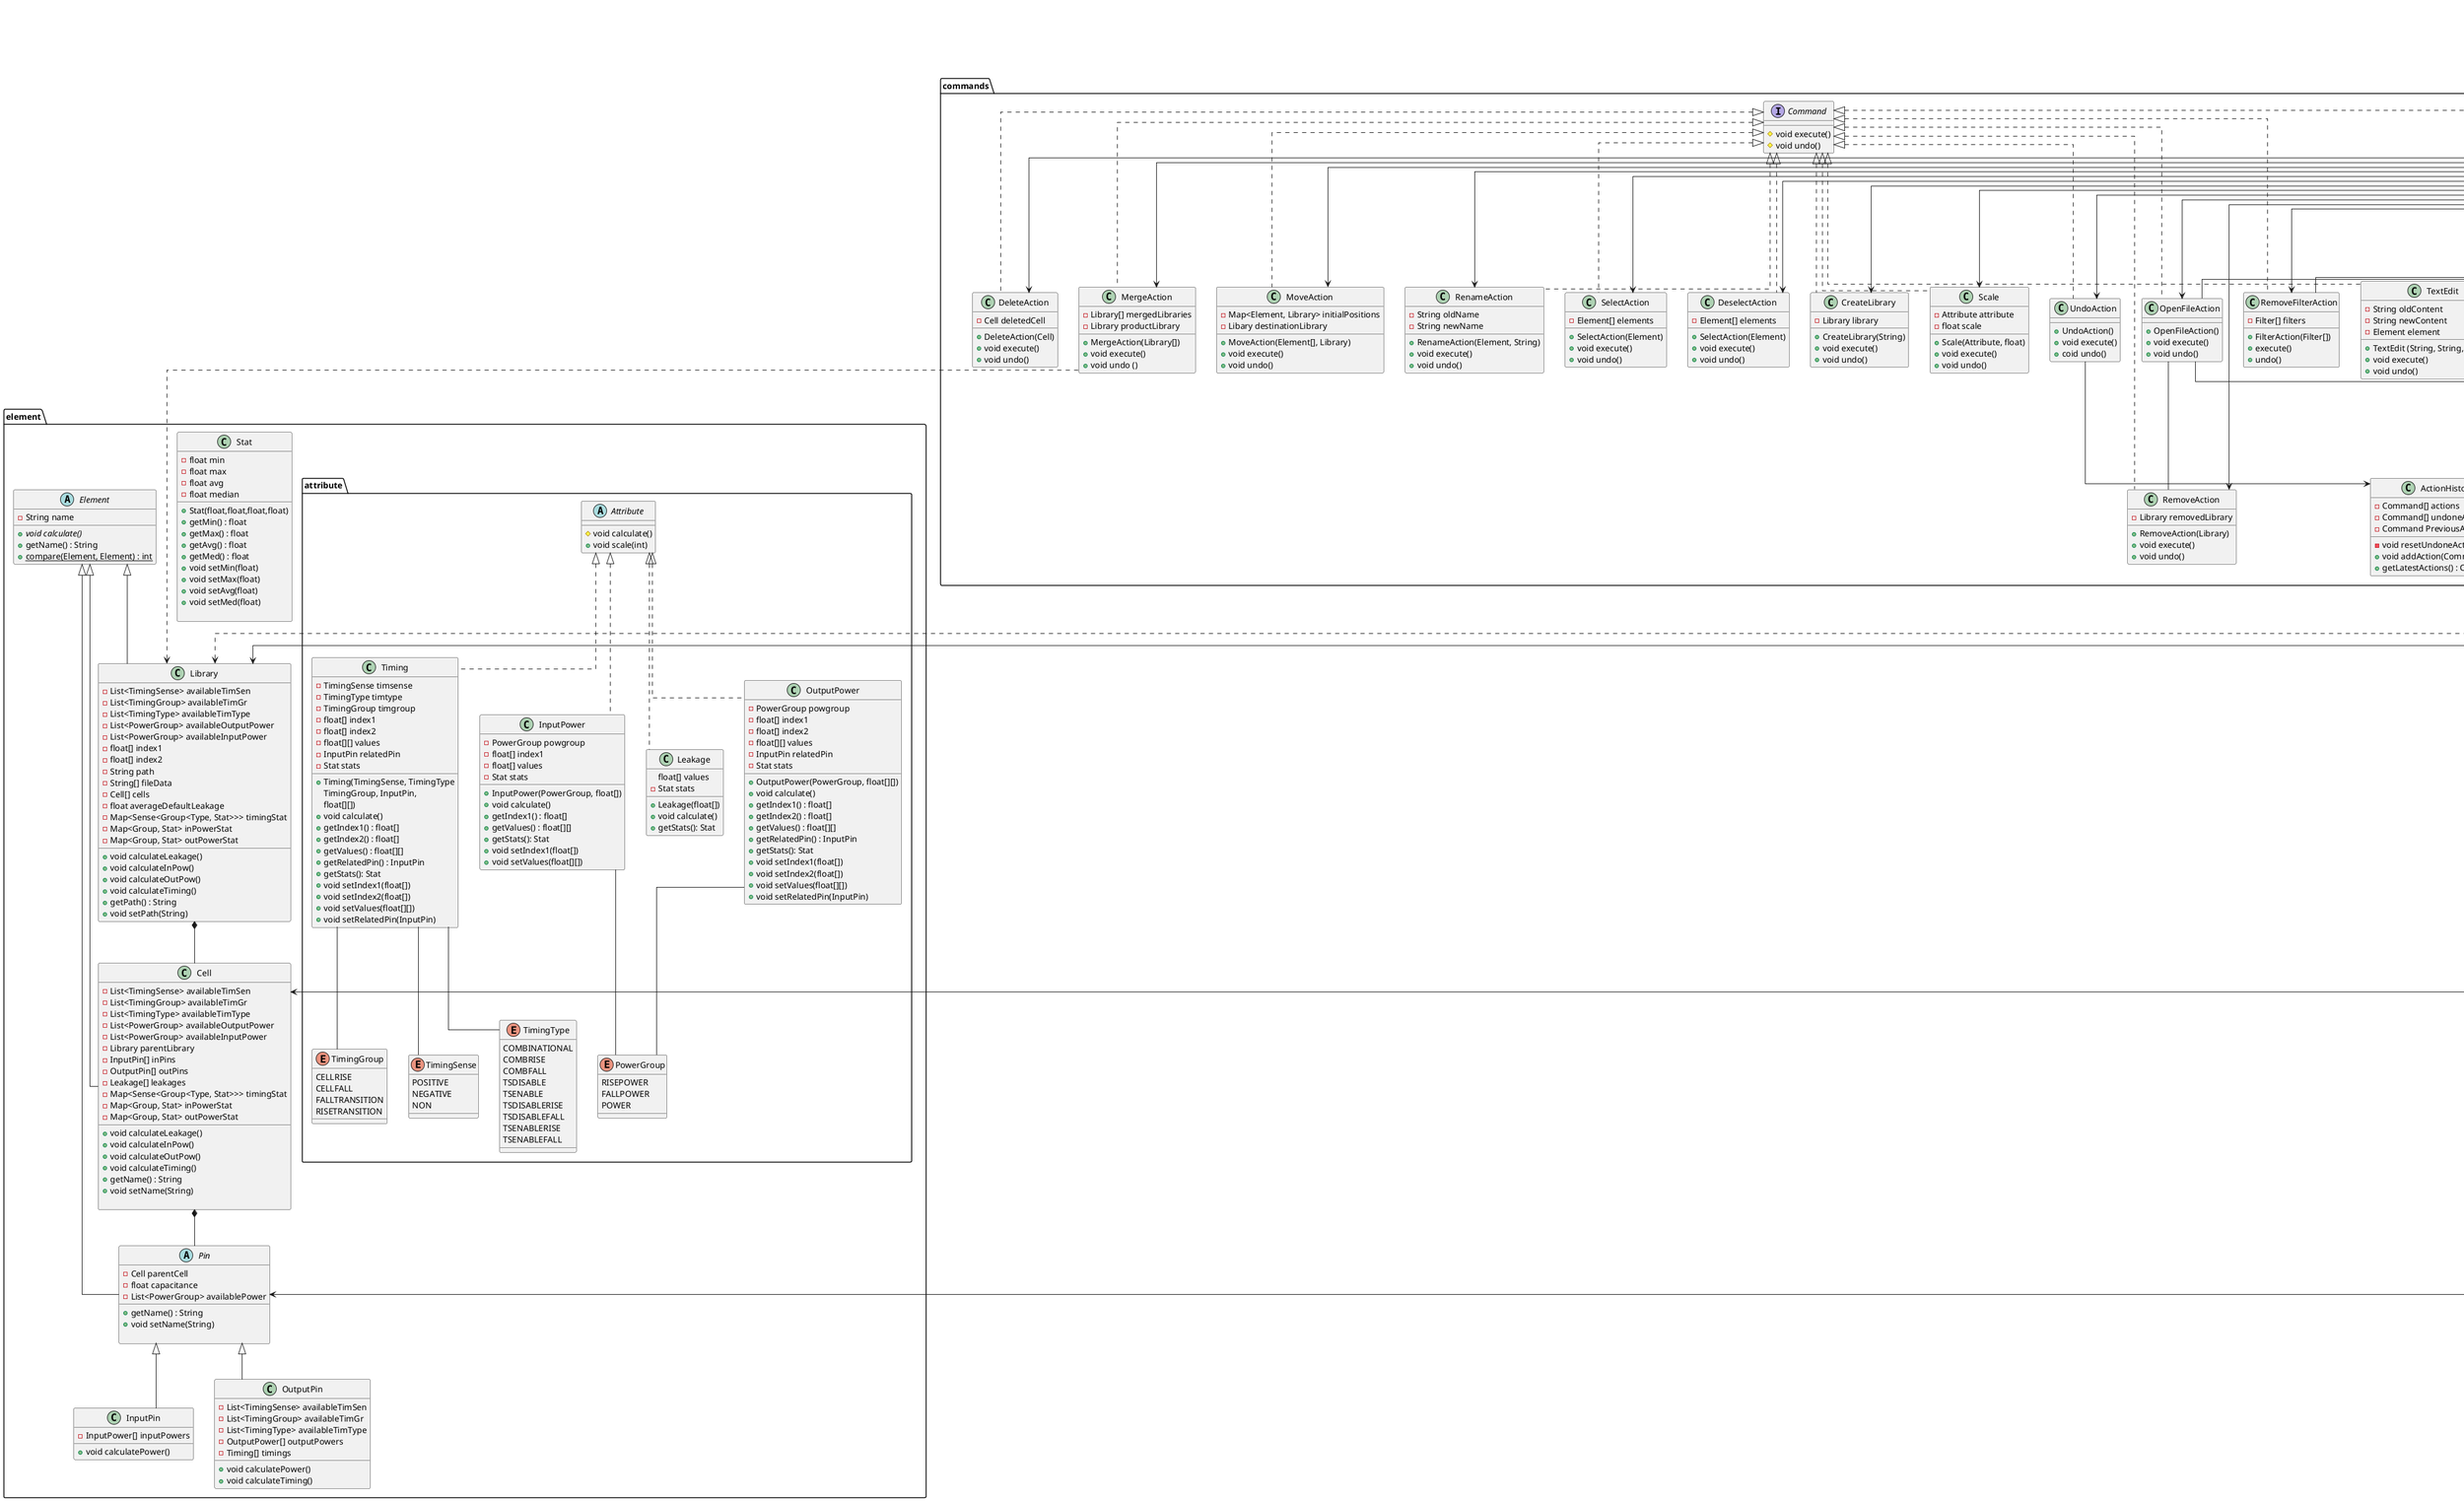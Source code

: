 @startuml Hallo
skinparam linetype ortho
!startsub DIAGRAM

/' package panelData{
    enum Mode{
        MAX
        MIN
        AVG
    }
    enum ElementType {
        LIBRARY
        CELL
        INPIN
        OUTPIN
    }
    enum AttributeType{
        OUTPOWER
        INPOWER
        DEFLEAKAGE
        LEAKAGE
        TIMING
        AREA
        CAPACITANCE
    }
    abstract class Panel{
        ElementType elementType
        String panelName
    }
    class TextEditor extends Panel{
        - Element element
        - String Content
        - String greyedBeforeContent
        - String greyedAfterContent
        __
        + search(String) : int
        + switchToElementView()
        + updateData()
    }
    interface GraphicImp{
        AttributeType attribute
        PowerGroup powgroup
        TimingGroup timgroup
        TimingType timtype
        TimingSense timsense
        Mode mode
        __
        {abstract} getData()
    }
    interface CompareView{
        __
        {abstract} void selectElement(Element)
        {abstract} void deselectElement(Element)
    }
    class CompareLibraryView extends Panel implements GraphicImp, CompareView{
        Element[] openedLibraries
        Library[] selectedLibraries
        __
        + void getData()
        + void selectElement(Element)
        + void deselectElement(Element)
    }
    class CompareCellPinView extends Panel implements GraphicImp, CompareView{
        Cell[] openedCells
        Element[] selectedElements
        __
        + void getData()
        + void selectElement(Element)
        + void deselectElement(Element)
    }
    class ElementView extends Panel implements GraphicImp{
        Element element
        __
        + void switchToTextEditor()
        + getData()
    }
}'/
package element{
    class Stat {
        -float min 
        -float max
        -float avg
        -float median
        __
        + Stat(float,float,float,float)
        + getMin() : float
        + getMax() : float
        + getAvg() : float
        + getMed() : float
        + void setMin(float)
        + void setMax(float)
        + void setAvg(float)
        + void setMed(float)

    }
    package attribute {
        abstract class Attribute{ 
            __
            # void calculate()
            + void scale(int)
        }
        enum TimingSense {
        POSITIVE
        NEGATIVE
        NON
        }
        enum TimingType {
        COMBINATIONAL
        COMBRISE
        COMBFALL
        TSDISABLE
        TSENABLE
        TSDISABLERISE
        TSDISABLEFALL
        TSENABLERISE
        TSENABLEFALL
        }
        enum TimingGroup {
        CELLRISE
        CELLFALL
        FALLTRANSITION
        RISETRANSITION
        }
        enum PowerGroup {
        RISEPOWER
        FALLPOWER
        POWER
        }
        class Timing implements Attribute {
            -TimingSense timsense
            -TimingType timtype
            -TimingGroup timgroup
            -float[] index1 
            -float[] index2
            -float[][] values
            -InputPin relatedPin
            -Stat stats
            __
            + Timing(TimingSense, TimingType
                TimingGroup, InputPin,
                 float[][])
            + void calculate()
            + getIndex1() : float[]
            + getIndex2() : float[]
            + getValues() : float[][]
            + getRelatedPin() : InputPin
            + getStats(): Stat
            + void setIndex1(float[])
            + void setIndex2(float[])
            + void setValues(float[][])
            + void setRelatedPin(InputPin)
        }
        class InputPower implements Attribute {
            -PowerGroup powgroup
            -float[] index1
            -float[] values            
            -Stat stats
            __
            + InputPower(PowerGroup, float[])
            + void calculate()
            + getIndex1() : float[]
            + getValues() : float[][]
            + getStats(): Stat
            + void setIndex1(float[])
            + void setValues(float[][])
        }
        class OutputPower implements Attribute {
            -PowerGroup powgroup 
            -float[] index1 
            -float[] index2
            -float[][] values
            -InputPin relatedPin
            -Stat stats
            __
            + OutputPower(PowerGroup, float[][])
            + void calculate()
            + getIndex1() : float[]
            + getIndex2() : float[]
            + getValues() : float[][]
            + getRelatedPin() : InputPin
            + getStats(): Stat
            + void setIndex1(float[])
            + void setIndex2(float[])
            + void setValues(float[][])
            + void setRelatedPin(InputPin)
        }
        class Leakage implements Attribute {
            float[] values
            -Stat stats
            __
            + Leakage(float[])
            + void calculate()
            + getStats(): Stat 
        }
    }
    abstract class Element{
        - String name
        __
        + {abstract} void calculate()
        + getName() : String
        + {static} compare(Element, Element) : int
    }
    class Library{
        - List<TimingSense> availableTimSen
        - List<TimingGroup> availableTimGr
        - List<TimingType> availableTimType
        - List<PowerGroup> availableOutputPower
        - List<PowerGroup> availableInputPower
        - float[] index1
        - float[] index2
        - String path
        - String[] fileData
        - Cell[] cells
        - float averageDefaultLeakage
        - Map<Sense<Group<Type, Stat>>> timingStat
        - Map<Group, Stat> inPowerStat
        - Map<Group, Stat> outPowerStat
        __
        + void calculateLeakage()
        + void calculateInPow()
        + void calculateOutPow()
        + void calculateTiming()
        + getPath() : String
        + void setPath(String)
    }
    class Cell{
        - List<TimingSense> availableTimSen
        - List<TimingGroup> availableTimGr
        - List<TimingType> availableTimType
        - List<PowerGroup> availableOutputPower
        - List<PowerGroup> availableInputPower
        - Library parentLibrary
        - InputPin[] inPins
        - OutputPin[] outPins
        - Leakage[] leakages
        - Map<Sense<Group<Type, Stat>>> timingStat
        - Map<Group, Stat> inPowerStat
        - Map<Group, Stat> outPowerStat
        __
        + void calculateLeakage()
        + void calculateInPow()
        + void calculateOutPow()
        + void calculateTiming()
        + getName() : String
        + void setName(String)
        
    }
    abstract class Pin{
        - Cell parentCell
        - float capacitance
        - List<PowerGroup> availablePower
        __
        + getName() : String
        + void setName(String)
        
    }
    class InputPin{
        - InputPower[] inputPowers
        __
        + void calculatePower()
    }
    class OutputPin{
        - List<TimingSense> availableTimSen
        - List<TimingGroup> availableTimGr
        - List<TimingType> availableTimType
        - OutputPower[] outputPowers
        - Timing[] timings
        __
        + void calculatePower()
        + void calculateTiming()
    }
}


package exceptions{
    interface Exception
    class InvalidComparisonException
    class InvalidFileFormatException
    class ExceedingFileSizeException
    class TooManySelectedException
    class TooManyPanelsOpenedException
    class SearchedStringNotFoundException
    class InvalidNameException
}
package commands{
    interface Command{
        __
        # void execute()
        # void undo()
    }
    class ActionHistory{
        - Command[] actions
        - Command[] undoneActions
        - Command PreviousAction
        __
        - void resetUndoneActions()
        + void addAction(Command)
        + getLatestActions() : Command
    }
    class CreateLibrary implements Command{
        - Library library
        __
        + CreateLibrary(String)
        + void execute()
        + void undo()
    }
    class Scale implements Command{
        - Attribute attribute
        - float scale
        __
        + Scale(Attribute, float)
        + void execute()
        + void undo()
    }
    
    class RemoveFilterAction implements Command{
        - Filter[] filters
        __
        + FilterAction(Filter[])
        + execute()
        + undo()
    }
    class AddFilterAction implements Command{
        - Filter[] filters
        __
        + FilterAction(Filter[])
        + execute()
        + undo()
    }
    class TextEdit implements Command{
        - String oldContent
        - String newContent
        - Element element
        __
        + TextEdit (String, String, Element)
        + void execute()
        + void undo()
    }
    class UndoAction implements Command{
        __
        + UndoAction()
        + void execute()
        + coid undo()
    }
    class MergeAction implements Command{
        - Library[] mergedLibraries
        - Library productLibrary
        __
        + MergeAction(Library[])
        + void execute()
        + void undo ()
    }
    class DeleteAction implements Command{
        - Cell deletedCell
        __
        + DeleteAction(Cell)
        + void execute()
        + void undo()
    }
    class RemoveAction implements Command{
        - Library removedLibrary
        __
        + RemoveAction(Library)
        + void execute()
        + void undo()
    }
    class MoveAction implements Command{
        - Map<Element, Library> initialPositions
        - Libary destinationLibrary
        __
        + MoveAction(Element[], Library)
        + void execute()
        + void undo()
    }
    class RenameAction implements Command{
        - String oldName
        - String newName
        __
        + RenameAction(Element, String)
        + void execute()
        + void undo()
    }
    class SelectAction implements Command{
        - Element[] elements
        __
        + SelectAction(Element)
        + void execute()
        + void undo()
    }
    class DeselectAction implements Command{
        - Element[] elements
        __
        + SelectAction(Element)
        + void execute()
        + void undo()
    }
    
    class OpenFileAction implements Command {
        __
        + OpenFileAction()
        + void execute()
        + void undo()
    }
    OpenFileAction -- RemoveAction
    /'class SelectStatAction implements Command{
        __
        + SelectStatAction(String)
        + void execute()
        + void undo()
    }
    class SelectDropdownAction implements Command {
        + SelectDropdownAction(String)
        + void execute()
        + void undo()
    }
    class SelectCompareAction implements Command {
        + SelectCompareAction(Element)
        + void execute()
        + void undo()
    }
    '/
}


package parser{ 
    class Parser {
    - JsonParser parser
    - String json
    __
    + void parseLibrary(String)
    + void parseCell(String)
    + void parsePin(String)
    }
}
package compiler {
    interface Compiler{
    + compile(Element): String
    - compilePin(Pin): String
    - compileCell(Cell): String
    - compileLibrary(Library): String
    + saveFile(String): void
    }
    class CSVCompiler implements Compiler{
    __
    + compile(Element): String
    - compilePin(Pin): String
    - compileCell(Cell): String
    - compileLibrary(Library): String
    + saveFile(String): void
    }
    class LibertyCompiler implements Compiler{
    + compile(Element): String
    - compilePin(Pin): String
    - compileCell(Cell): String
    - compileLibrary(Library): String
    + saveFile(String): void
    }
}

package project {
    class Model {
    - ArrayList<Library> libraries
    - ArrayList<Element> shownElements
    - ArrayList<Element> greyedElements
    - ArrayList<Element> filteredElements
    - ArrayList<Element> searchedElement
    - ArrayList<Element> selectedElements
    - ArrayList<Element> openedInTextElements
    __
    + notify()
    + getLibraries() : ArrayList<Library>
    + getShownElements(): ArrayList<Element>
    + getGreyedElements(): ArrayList<Element>
    + getFilteredElements(): ArrayList<Element>
    + getSearchedElements(): ArrayList<Element>
    + getSelectedElements(): ArrayList<Element>
    + getOpenedInTextElements(): ArrayList<Element>
    }
    class FileChooser{
    + openFile(): File
    + void saveFile()
    }
    class Interpolation{
        __
        + void interpolate(float , PolynomialSplineFunction)
        + void bicubicInterpolate(float, float, BicubicInterpolatingFunction)
    }
enum LanguageEnum{
        ENGLISH
        DEUTSCH
        TURK
        SHQIP
        FRANCAIS
    }
    enum ColorThemeEnum{
        Theme1
        Theme2
        Theme3
        ANDSOON
    }
    class Settings{
        - Language currentlanguage
        - ColorTheme colors
        - String FontType
        - int FontSize
        - int barNumber
        - int UndoNumber
        - boolean editorOpenedFirst
        __
        + changeLanguage(LanguageEnum)
        + changeColor(ColorThemeEnum)
    }
    LanguageEnum -- Settings
    ColorThemeEnum -- Settings
    class ColorTheme{
        - int[] colors
        __
        + getColors(): int[]
    }
    class Language{
        - String appname
        - String[] Elements
        - String[] Menus
        - String[] Methods
        - String[] Attributes
        __
        + getName(): String
        + getElements(): String[]
        + getMenus(): String[]
        + getMethods(): String[]
        + getAttributes(): String[]
    }
    Settings *-- ColorTheme
    Settings *-- Language
    class Shortcuts{
    - Map<Keys, COMMAND> defaultCommands
    - Map<Keys, COMMAND> commands
    __
    + void setKey(Key, COMMAND)
    + void resetKeys()
    + COMMAND getCommand(Key)
    }
    enum Operation{
        LESS
        EQUAL
        BIGGER
    }
    class Filter{
        - Attribute attribute
        - Mode mode
        - float value
        - Operation operation
        __
        + Filter(Attribute, Mode, float,
        Operation)
        + Element[] filter(Element[])
    }
}
Model --> Interpolation
Model --> Settings
Model --> Shortcuts
Model --> FileChooser
Model --> Parser
MergeAction ..> Library 
Parser ..> Library
Model --> MergeAction
Model --> SelectAction
Model --> DeselectAction
Model --> AddFilterAction
Model --> RemoveFilterAction
Model --> Scale
Model --> CreateLibrary
Model --> UndoAction
Model --> RenameAction
Model --> DeleteAction
Model --> TextEdit
Model --> MoveAction
Model --> RemoveAction
Model --> LibertyCompiler
Model --> CSVCompiler
Model --> ActionHistory
Model --> OpenFileAction
TextEdit --> Parser
Parser --> Library
Parser --> Cell
Parser --> Pin
/'SelectDropdownAction --> Attribute
SelectStatAction --> Attribute '/
OpenFileAction --> FileChooser
OpenFileAction --> Parser
UndoAction --> ActionHistory
Filter <-- AddFilterAction
Filter <-- RemoveFilterAction
Element <|-- Library
Element <|-- Cell
Element <|-- Pin
Pin <|-- InputPin
Pin <|-- OutputPin
Operation -- Filter
TimingSense -- Timing
TimingType -- Timing
TimingGroup -- Timing
PowerGroup -- OutputPower
PowerGroup -- InputPower
Library *-- Cell
Cell *-- Pin
Exception <|.. InvalidComparisonException 
Exception <|.. InvalidFileFormatException
Exception <|.. ExceedingFileSizeException
Exception <|.. TooManyPanelsOpenedException
Exception <|.. TooManySelectedException
Exception <|.. InvalidNameException
Exception <|.. SearchedStringNotFoundException
!endsub



/' project -[hidden]> compiler
compiler -[hidden]-> parser
parser -[hidden]> element
project-[hidden]> commands '/
OutputPower -[hidden]> InputPower
InputPower -[hidden]-> PowerGroup
Timing -[hidden]-> TimingType
Timing -[hidden]-> TimingSense
Timing -[hidden]-> TimingGroup
@enduml
